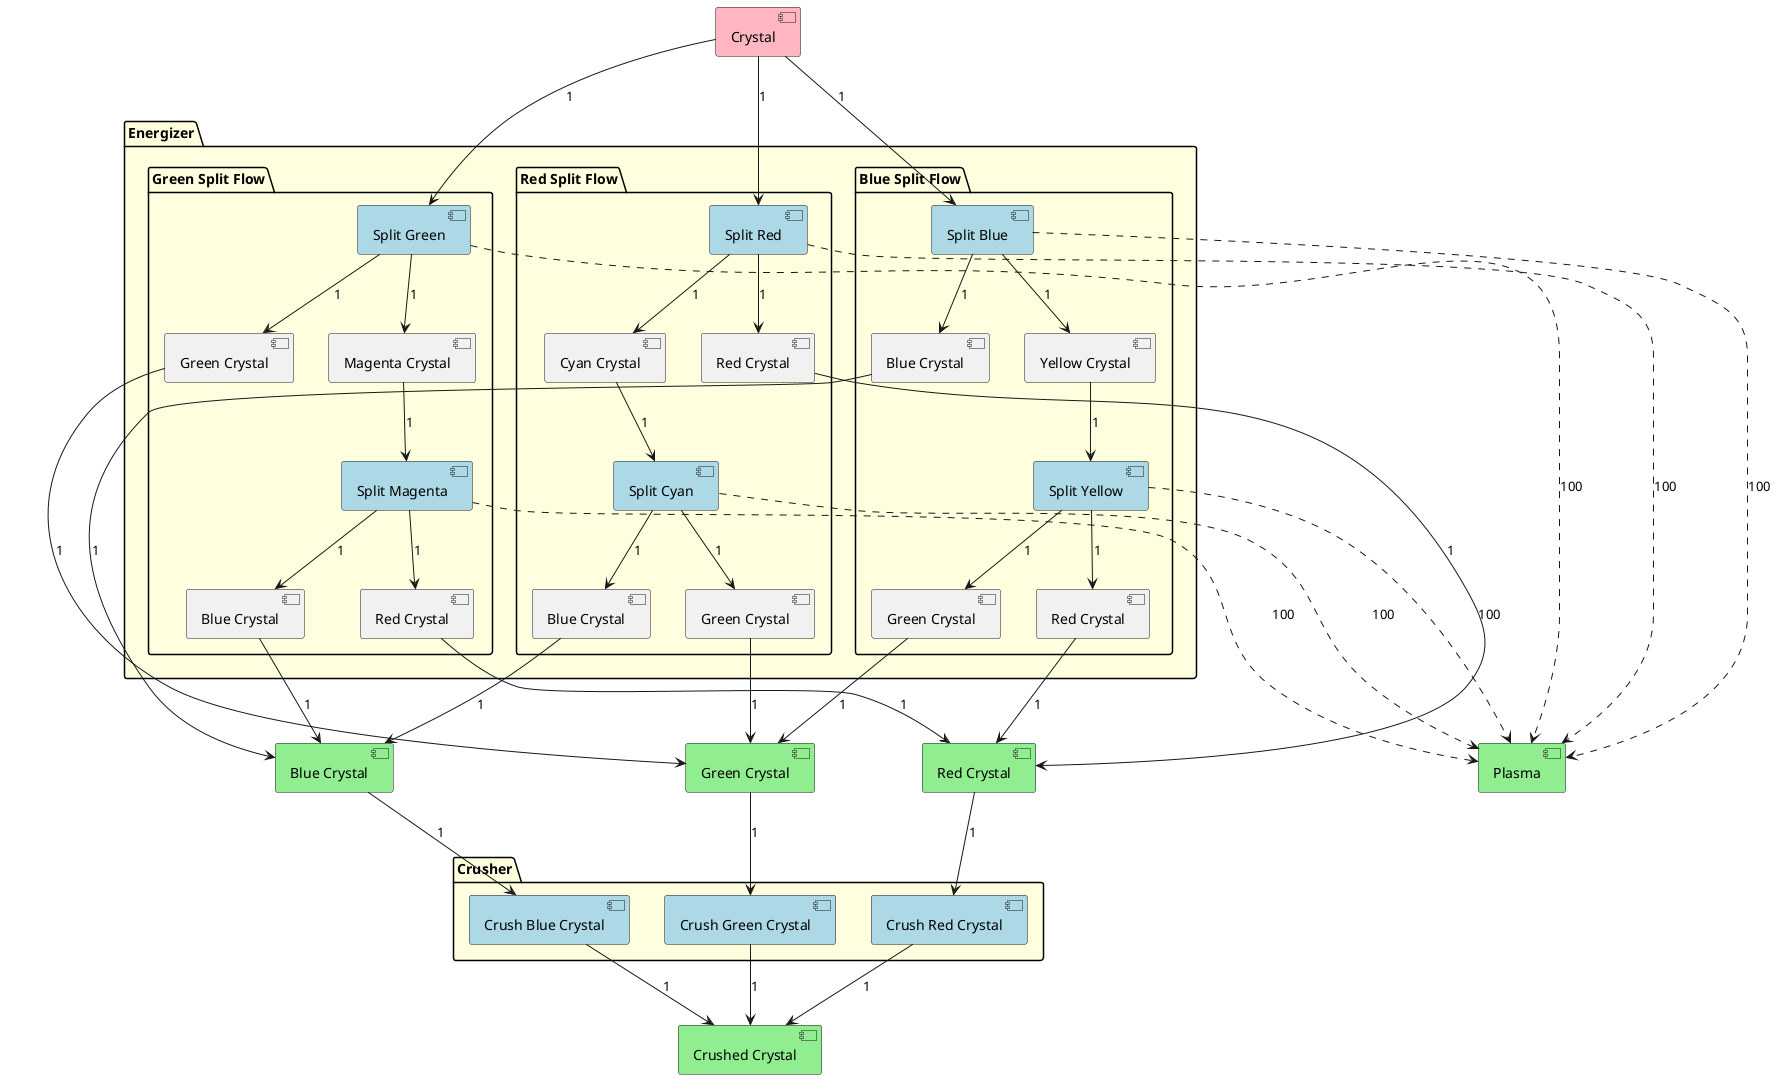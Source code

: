 @startuml

hide methods
hide fields
hide circle

[Crystal] as C #lightpink

[Red Crystal] as RC #lightgreen
[Green Crystal] as GC #lightgreen
[Blue Crystal] as BC #lightgreen
[Crushed Crystal] as CCr #lightgreen
[Plasma] as PA #lightgreen

package Energizer #lightyellow {
package "Green Split Flow" {
[Split Green] as SG #lightblue
[Split Magenta] as SM #lightblue
[Magenta Crystal] as MC
[Red Crystal] as RC1
[Green Crystal] as GC1
[Blue Crystal] as BC1
}
package "Red Split Flow" {
[Split Red] as SR #lightblue
[Split Cyan] as SC #lightblue
[Cyan Crystal] as CC
[Red Crystal] as RC2
[Green Crystal] as GC2
[Blue Crystal] as BC2

}
package "Blue Split Flow" {
[Split Blue] as SB #lightblue
[Split Yellow] as SY #lightblue
[Yellow Crystal] as YC
[Red Crystal] as RC3
[Green Crystal] as GC3
[Blue Crystal] as BC3
}
}

package Crusher #lightyellow {
[Crush Red Crystal] as CrR #lightblue
[Crush Green Crystal] as CrG #lightblue
[Crush Blue Crystal] as CrB #lightblue
}

SG ...> PA : 100
SM ...> PA : 100
SR ...> PA : 100
SC ...> PA : 100
SB ...> PA : 100
SY ...> PA : 100

C --> SG  : 1
SG --> GC1 : 1
SG --> MC : 1

C --> SR : 1
SR --> RC2 : 1
SR --> CC : 1

C --> SB : 1
SB --> BC3 : 1
SB --> YC : 1

YC --> SY : 1
SY --> RC3 : 1
SY --> GC3 : 1

CC --> SC : 1
SC --> GC2 : 1
SC --> BC2 : 1

MC --> SM : 1
SM --> BC1 : 1
SM --> RC1 : 1

RC1 --> RC : 1
RC2 --> RC : 1
RC3 --> RC : 1

GC1 --> GC : 1
GC2 --> GC : 1
GC3 --> GC : 1

BC1 --> BC : 1
BC2 --> BC : 1
BC3 --> BC : 1

BC --> CrB : 1
CrB --> CCr : 1

RC --> CrR : 1
CrR --> CCr : 1

GC --> CrG : 1
CrG --> CCr : 1



@enduml